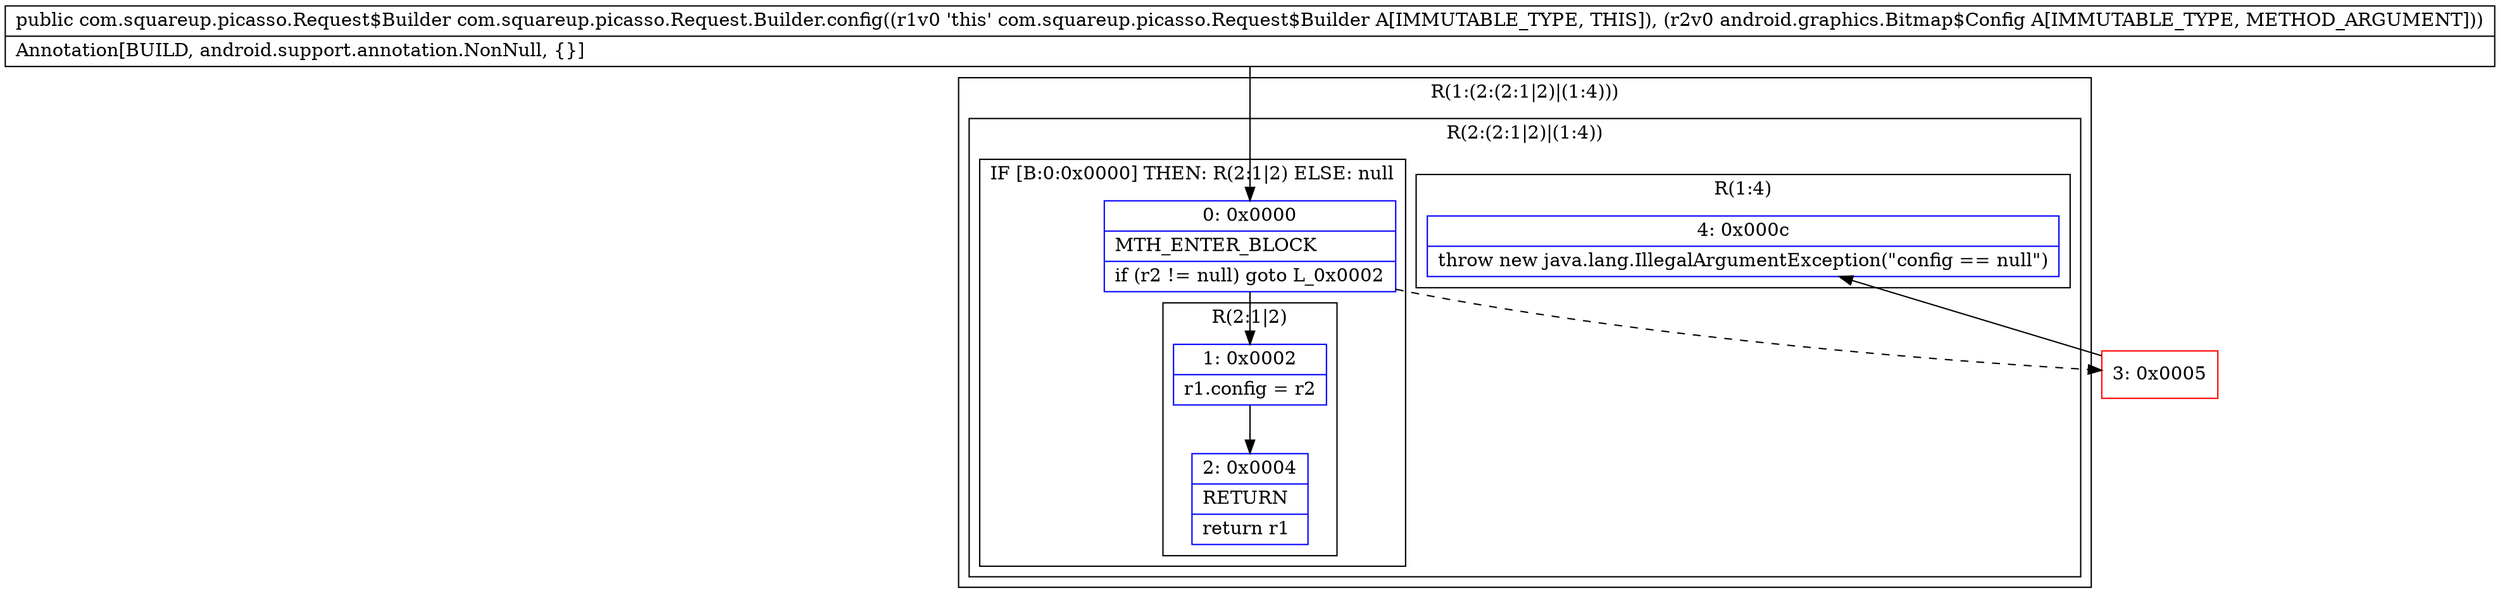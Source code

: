 digraph "CFG forcom.squareup.picasso.Request.Builder.config(Landroid\/graphics\/Bitmap$Config;)Lcom\/squareup\/picasso\/Request$Builder;" {
subgraph cluster_Region_1991329839 {
label = "R(1:(2:(2:1|2)|(1:4)))";
node [shape=record,color=blue];
subgraph cluster_Region_933827492 {
label = "R(2:(2:1|2)|(1:4))";
node [shape=record,color=blue];
subgraph cluster_IfRegion_1754119744 {
label = "IF [B:0:0x0000] THEN: R(2:1|2) ELSE: null";
node [shape=record,color=blue];
Node_0 [shape=record,label="{0\:\ 0x0000|MTH_ENTER_BLOCK\l|if (r2 != null) goto L_0x0002\l}"];
subgraph cluster_Region_2058947745 {
label = "R(2:1|2)";
node [shape=record,color=blue];
Node_1 [shape=record,label="{1\:\ 0x0002|r1.config = r2\l}"];
Node_2 [shape=record,label="{2\:\ 0x0004|RETURN\l|return r1\l}"];
}
}
subgraph cluster_Region_112575465 {
label = "R(1:4)";
node [shape=record,color=blue];
Node_4 [shape=record,label="{4\:\ 0x000c|throw new java.lang.IllegalArgumentException(\"config == null\")\l}"];
}
}
}
Node_3 [shape=record,color=red,label="{3\:\ 0x0005}"];
MethodNode[shape=record,label="{public com.squareup.picasso.Request$Builder com.squareup.picasso.Request.Builder.config((r1v0 'this' com.squareup.picasso.Request$Builder A[IMMUTABLE_TYPE, THIS]), (r2v0 android.graphics.Bitmap$Config A[IMMUTABLE_TYPE, METHOD_ARGUMENT]))  | Annotation[BUILD, android.support.annotation.NonNull, \{\}]\l}"];
MethodNode -> Node_0;
Node_0 -> Node_1;
Node_0 -> Node_3[style=dashed];
Node_1 -> Node_2;
Node_3 -> Node_4;
}

